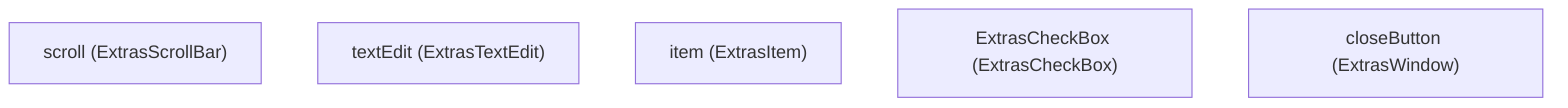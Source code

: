 graph TD
    W0["scroll (ExtrasScrollBar)"]
    W1["textEdit (ExtrasTextEdit)"]
    W2["item (ExtrasItem)"]
    W3["ExtrasCheckBox (ExtrasCheckBox)"]
    W4["closeButton (ExtrasWindow)"]